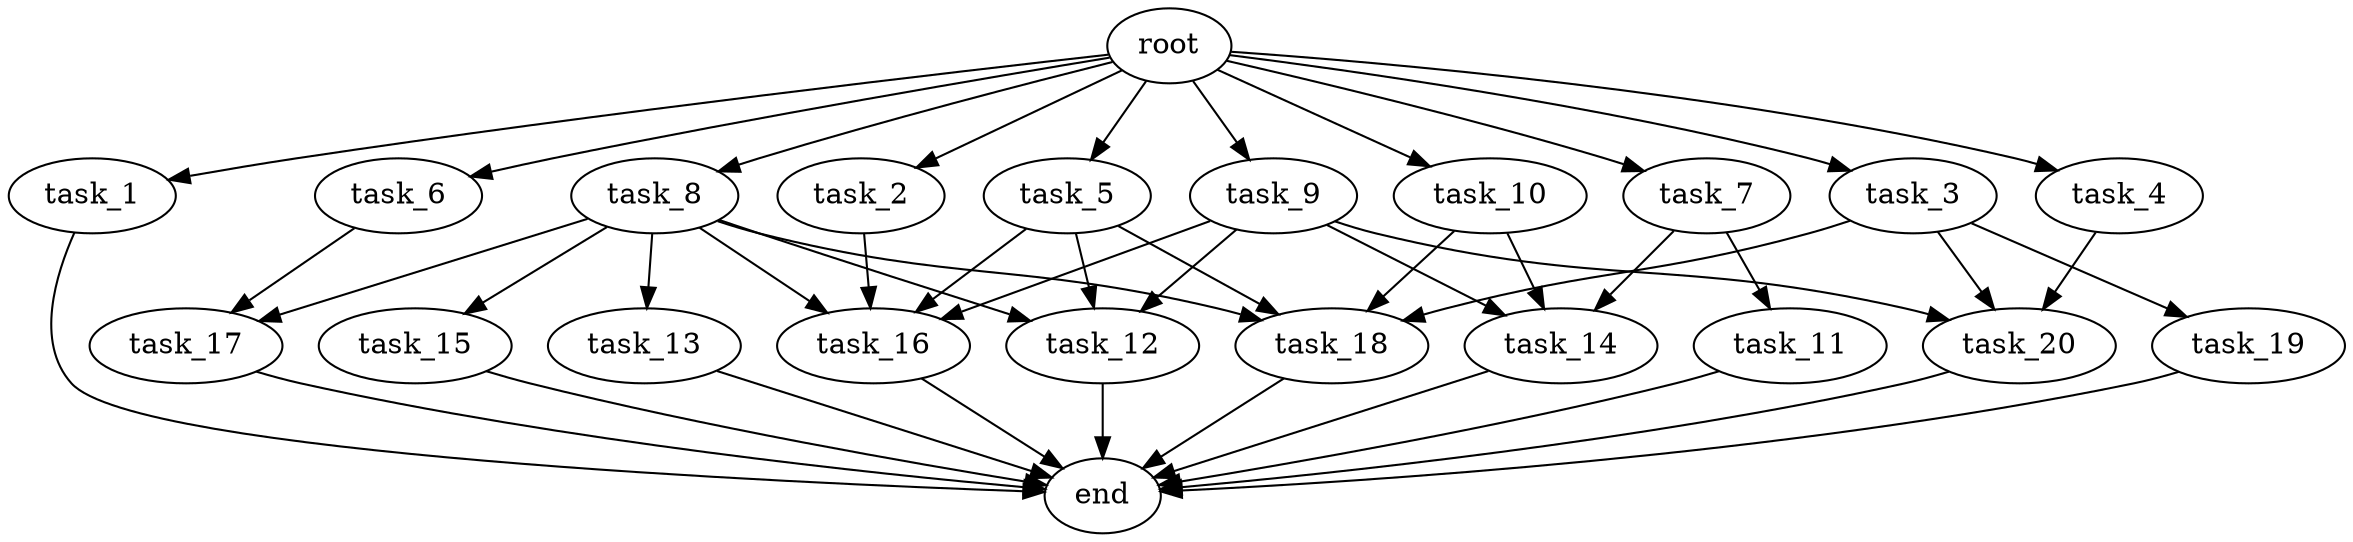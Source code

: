 digraph G {
  root [size="0.000000e+00"];
  task_1 [size="9.943335e+10"];
  task_2 [size="6.681815e+09"];
  task_3 [size="7.455910e+10"];
  task_4 [size="5.811077e+10"];
  task_5 [size="5.656180e+10"];
  task_6 [size="8.683591e+10"];
  task_7 [size="6.280332e+10"];
  task_8 [size="4.760931e+10"];
  task_9 [size="6.942757e+10"];
  task_10 [size="1.196717e+10"];
  task_11 [size="5.125746e+10"];
  task_12 [size="5.753062e+10"];
  task_13 [size="8.452955e+10"];
  task_14 [size="1.629309e+10"];
  task_15 [size="5.860454e+09"];
  task_16 [size="3.197491e+10"];
  task_17 [size="8.783294e+10"];
  task_18 [size="1.355838e+10"];
  task_19 [size="1.633925e+10"];
  task_20 [size="2.727431e+10"];
  end [size="0.000000e+00"];

  root -> task_1 [size="1.000000e-12"];
  root -> task_2 [size="1.000000e-12"];
  root -> task_3 [size="1.000000e-12"];
  root -> task_4 [size="1.000000e-12"];
  root -> task_5 [size="1.000000e-12"];
  root -> task_6 [size="1.000000e-12"];
  root -> task_7 [size="1.000000e-12"];
  root -> task_8 [size="1.000000e-12"];
  root -> task_9 [size="1.000000e-12"];
  root -> task_10 [size="1.000000e-12"];
  task_1 -> end [size="1.000000e-12"];
  task_2 -> task_16 [size="7.993729e+07"];
  task_3 -> task_18 [size="3.389596e+07"];
  task_3 -> task_19 [size="1.633925e+08"];
  task_3 -> task_20 [size="9.091436e+07"];
  task_4 -> task_20 [size="9.091436e+07"];
  task_5 -> task_12 [size="1.917687e+08"];
  task_5 -> task_16 [size="7.993729e+07"];
  task_5 -> task_18 [size="3.389596e+07"];
  task_6 -> task_17 [size="4.391647e+08"];
  task_7 -> task_11 [size="5.125746e+08"];
  task_7 -> task_14 [size="5.431032e+07"];
  task_8 -> task_12 [size="1.917687e+08"];
  task_8 -> task_13 [size="8.452955e+08"];
  task_8 -> task_15 [size="5.860454e+07"];
  task_8 -> task_16 [size="7.993729e+07"];
  task_8 -> task_17 [size="4.391647e+08"];
  task_8 -> task_18 [size="3.389596e+07"];
  task_9 -> task_12 [size="1.917687e+08"];
  task_9 -> task_14 [size="5.431032e+07"];
  task_9 -> task_16 [size="7.993729e+07"];
  task_9 -> task_20 [size="9.091436e+07"];
  task_10 -> task_14 [size="5.431032e+07"];
  task_10 -> task_18 [size="3.389596e+07"];
  task_11 -> end [size="1.000000e-12"];
  task_12 -> end [size="1.000000e-12"];
  task_13 -> end [size="1.000000e-12"];
  task_14 -> end [size="1.000000e-12"];
  task_15 -> end [size="1.000000e-12"];
  task_16 -> end [size="1.000000e-12"];
  task_17 -> end [size="1.000000e-12"];
  task_18 -> end [size="1.000000e-12"];
  task_19 -> end [size="1.000000e-12"];
  task_20 -> end [size="1.000000e-12"];
}

